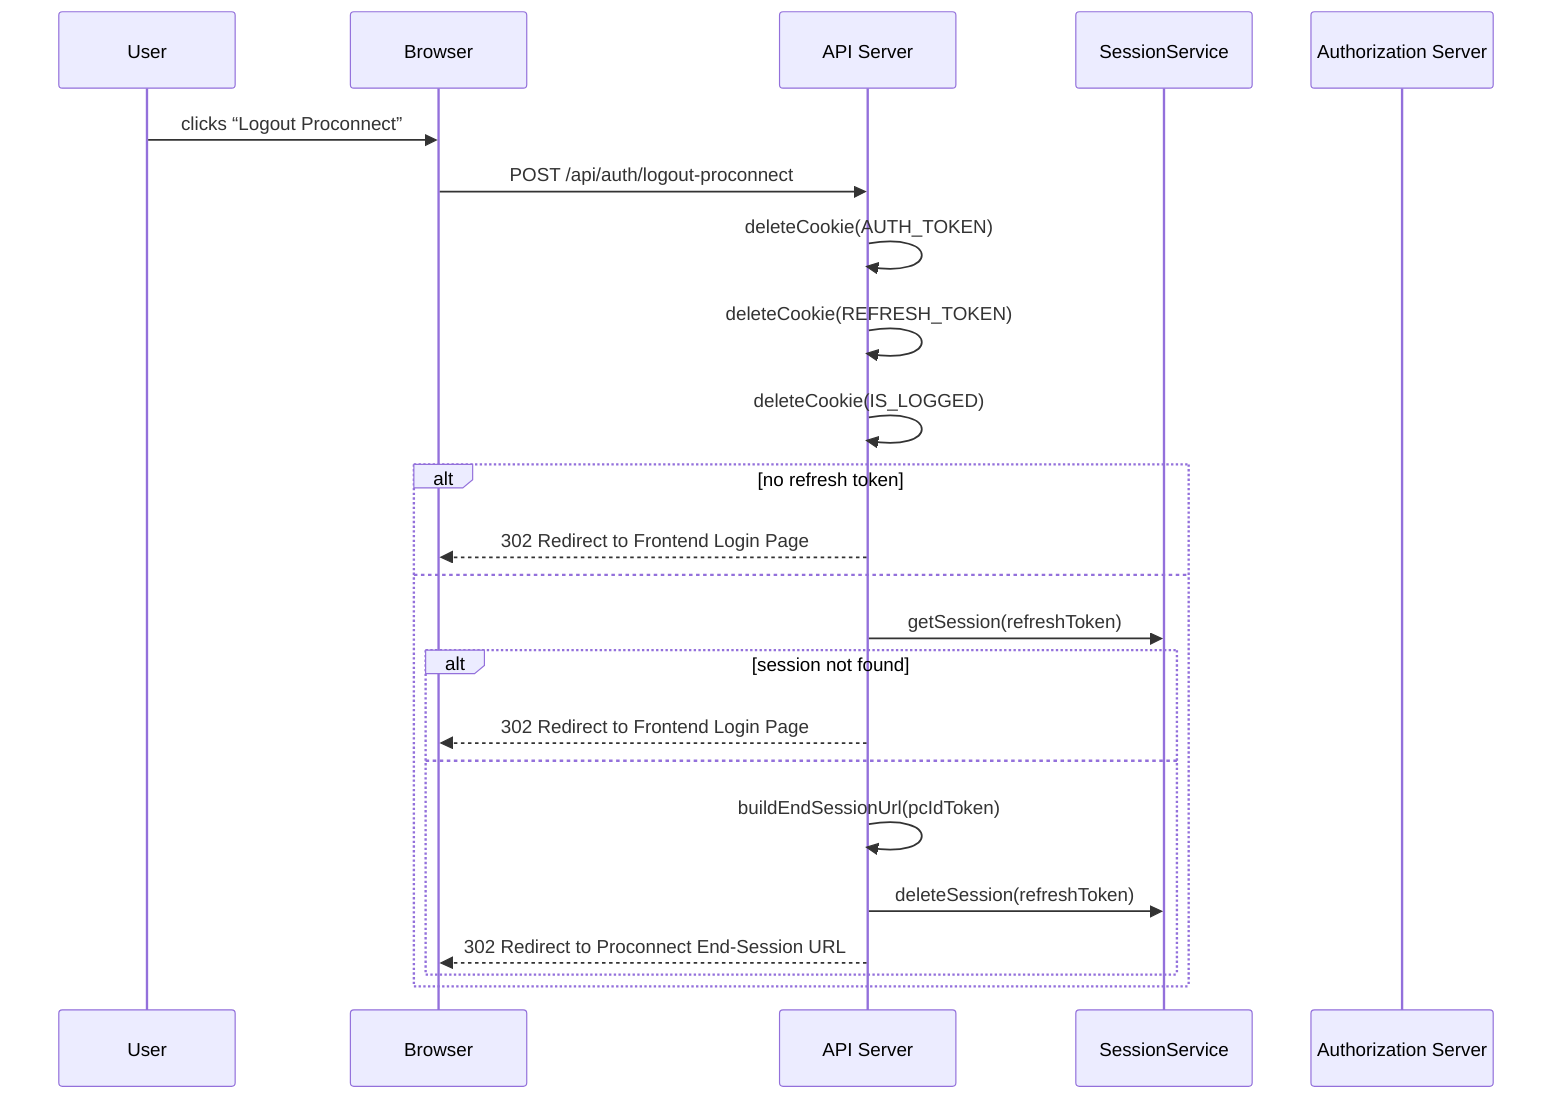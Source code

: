 %% https://mermaid.live/edit for generation

sequenceDiagram
    participant User
    participant Browser
    participant App as API Server
    participant SessionSvc as SessionService
    participant Proconnect as Authorization Server

    %% Logout with Proconnect end-session (/logout-proconnect)
    User->>Browser: clicks “Logout Proconnect”
    Browser->>App: POST /api/auth/logout-proconnect
    App->>App: deleteCookie(AUTH_TOKEN)  
    App->>App: deleteCookie(REFRESH_TOKEN)  
    App->>App: deleteCookie(IS_LOGGED)  
    alt no refresh token
        App-->>Browser: 302 Redirect to Frontend Login Page
    else
        App->>SessionSvc: getSession(refreshToken)
        alt session not found
            App-->>Browser: 302 Redirect to Frontend Login Page
        else
            App->>App: buildEndSessionUrl(pcIdToken)
            App->>SessionSvc: deleteSession(refreshToken)
            App-->>Browser: 302 Redirect to Proconnect End-Session URL
        end
    end